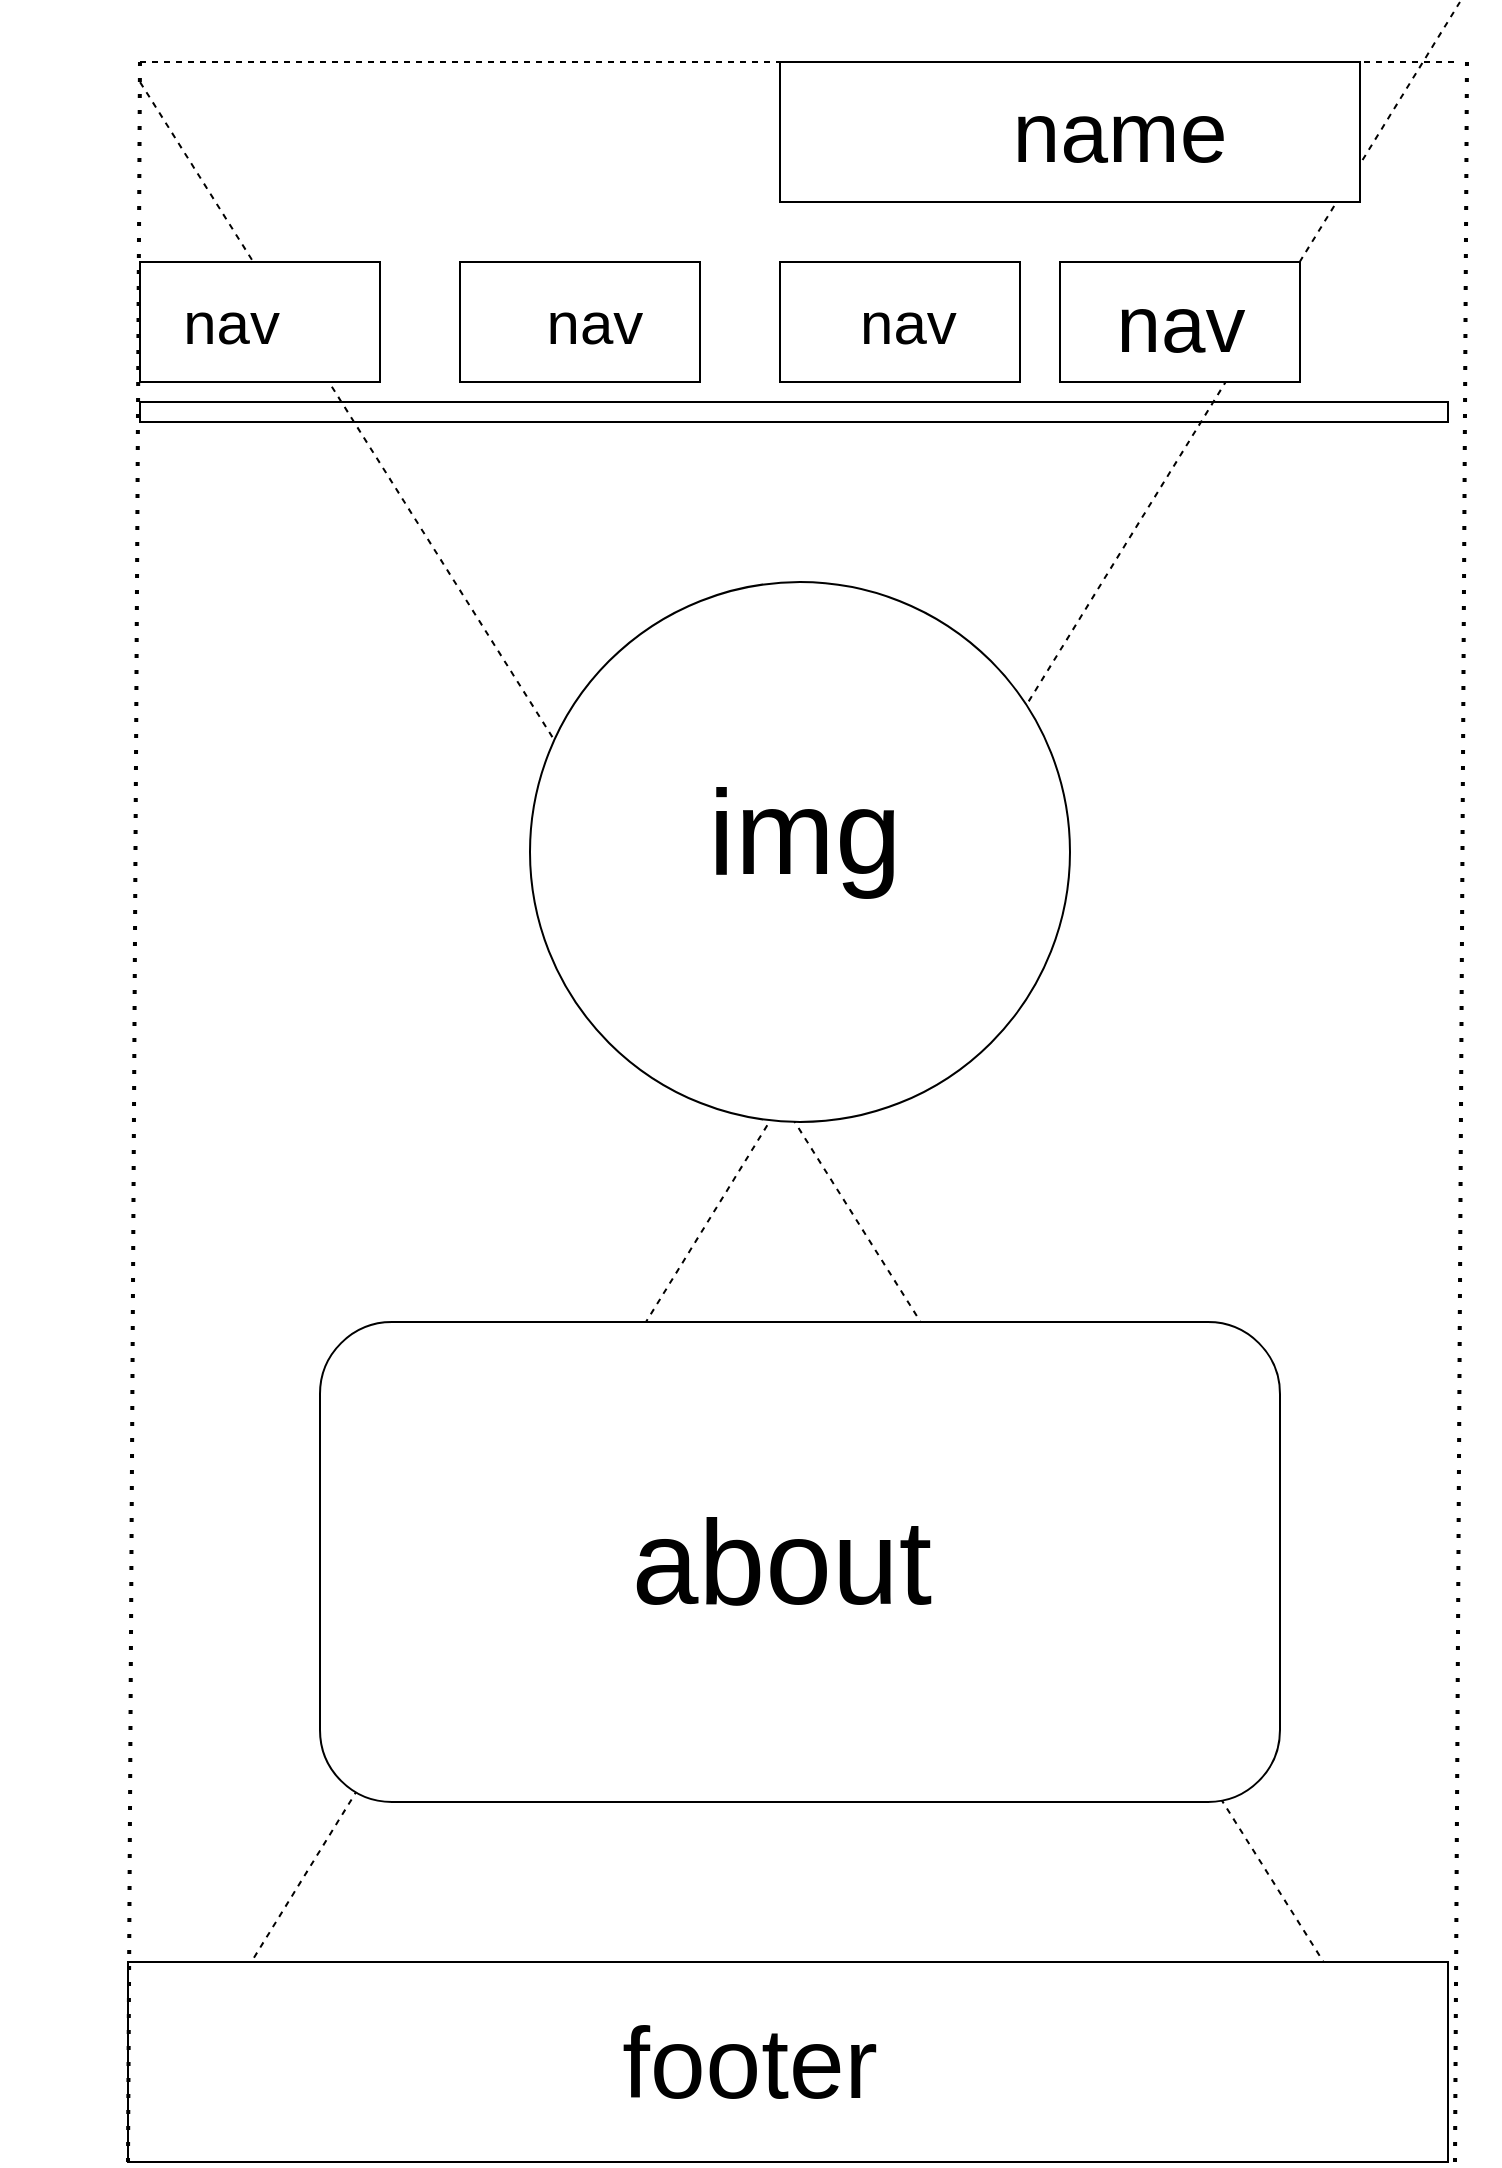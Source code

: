 <mxfile version="13.6.5" type="device"><diagram id="KaYEQry_LbOv4SLQJEKE" name="Page-1"><mxGraphModel dx="2076" dy="1160" grid="1" gridSize="10" guides="1" tooltips="1" connect="1" arrows="1" fold="1" page="1" pageScale="1" pageWidth="827" pageHeight="1169" math="0" shadow="0"><root><mxCell id="0"/><mxCell id="1" parent="0"/><mxCell id="NBiCOY7E4Hh1WoQ2UVL0-1" value="" style="rounded=0;whiteSpace=wrap;html=1;" parent="1" vertex="1"><mxGeometry x="170" y="200" width="654" height="10" as="geometry"/></mxCell><mxCell id="NBiCOY7E4Hh1WoQ2UVL0-3" value="" style="endArrow=none;dashed=1;html=1;exitX=0;exitY=1;exitDx=0;exitDy=0;" parent="1" source="NBiCOY7E4Hh1WoQ2UVL0-12" edge="1"><mxGeometry width="50" height="50" relative="1" as="geometry"><mxPoint y="1170" as="sourcePoint"/><mxPoint x="830" as="targetPoint"/></mxGeometry></mxCell><mxCell id="NBiCOY7E4Hh1WoQ2UVL0-4" value="" style="endArrow=none;dashed=1;html=1;exitX=0.965;exitY=1.105;exitDx=0;exitDy=0;exitPerimeter=0;" parent="1" source="NBiCOY7E4Hh1WoQ2UVL0-13" edge="1"><mxGeometry width="50" height="50" relative="1" as="geometry"><mxPoint x="1623" y="1184.0" as="sourcePoint"/><mxPoint x="170" y="40" as="targetPoint"/></mxGeometry></mxCell><mxCell id="NBiCOY7E4Hh1WoQ2UVL0-5" value="" style="rounded=0;whiteSpace=wrap;html=1;" parent="1" vertex="1"><mxGeometry x="170" y="130" width="120" height="60" as="geometry"/></mxCell><mxCell id="NBiCOY7E4Hh1WoQ2UVL0-6" value="" style="rounded=0;whiteSpace=wrap;html=1;" parent="1" vertex="1"><mxGeometry x="330" y="130" width="120" height="60" as="geometry"/></mxCell><mxCell id="NBiCOY7E4Hh1WoQ2UVL0-7" value="" style="rounded=0;whiteSpace=wrap;html=1;" parent="1" vertex="1"><mxGeometry x="490" y="130" width="120" height="60" as="geometry"/></mxCell><mxCell id="NBiCOY7E4Hh1WoQ2UVL0-8" value="" style="ellipse;whiteSpace=wrap;html=1;aspect=fixed;" parent="1" vertex="1"><mxGeometry x="365" y="290" width="270" height="270" as="geometry"/></mxCell><mxCell id="NBiCOY7E4Hh1WoQ2UVL0-9" value="" style="rounded=0;whiteSpace=wrap;html=1;" parent="1" vertex="1"><mxGeometry x="490" y="30" width="290" height="70" as="geometry"/></mxCell><mxCell id="NBiCOY7E4Hh1WoQ2UVL0-10" value="&lt;span style=&quot;font-size: 43px&quot;&gt;name&lt;/span&gt;" style="text;html=1;strokeColor=none;fillColor=none;align=center;verticalAlign=middle;whiteSpace=wrap;rounded=0;" parent="1" vertex="1"><mxGeometry x="520" width="280" height="130" as="geometry"/></mxCell><mxCell id="NBiCOY7E4Hh1WoQ2UVL0-11" value="&lt;span style=&quot;font-size: 30px&quot;&gt;nav&amp;nbsp; &amp;nbsp; &amp;nbsp; &amp;nbsp; &amp;nbsp; &amp;nbsp; &amp;nbsp; &amp;nbsp; nav&amp;nbsp; &amp;nbsp; &amp;nbsp; &amp;nbsp; &amp;nbsp; &amp;nbsp; &amp;nbsp;nav&lt;/span&gt;" style="text;html=1;strokeColor=none;fillColor=none;align=center;verticalAlign=middle;whiteSpace=wrap;rounded=0;" parent="1" vertex="1"><mxGeometry x="140" y="115" width="490" height="90" as="geometry"/></mxCell><mxCell id="NBiCOY7E4Hh1WoQ2UVL0-12" value="" style="rounded=0;whiteSpace=wrap;html=1;" parent="1" vertex="1"><mxGeometry x="164" y="980" width="660" height="100" as="geometry"/></mxCell><mxCell id="NBiCOY7E4Hh1WoQ2UVL0-13" value="&lt;font style=&quot;font-size: 50px&quot;&gt;footer&lt;br&gt;&lt;/font&gt;" style="text;html=1;strokeColor=none;fillColor=none;align=center;verticalAlign=middle;whiteSpace=wrap;rounded=0;" parent="1" vertex="1"><mxGeometry x="100" y="990" width="750" height="80" as="geometry"/></mxCell><mxCell id="NBiCOY7E4Hh1WoQ2UVL0-14" value="" style="rounded=1;whiteSpace=wrap;html=1;" parent="1" vertex="1"><mxGeometry x="260" y="660" width="480" height="240" as="geometry"/></mxCell><mxCell id="NBiCOY7E4Hh1WoQ2UVL0-15" value="&lt;font style=&quot;font-size: 60px&quot;&gt;img&lt;br&gt;&lt;/font&gt;" style="text;html=1;strokeColor=none;fillColor=none;align=center;verticalAlign=middle;whiteSpace=wrap;rounded=0;" parent="1" vertex="1"><mxGeometry x="365" y="340" width="275" height="150" as="geometry"/></mxCell><mxCell id="NBiCOY7E4Hh1WoQ2UVL0-16" value="&lt;font style=&quot;font-size: 60px&quot;&gt;about&lt;/font&gt;" style="text;html=1;strokeColor=none;fillColor=none;align=center;verticalAlign=middle;whiteSpace=wrap;rounded=0;" parent="1" vertex="1"><mxGeometry x="140" y="620" width="702" height="320" as="geometry"/></mxCell><mxCell id="WCflszzKBWDR3H3WKTQJ-1" value="" style="rounded=0;whiteSpace=wrap;html=1;" parent="1" vertex="1"><mxGeometry x="630" y="130" width="120" height="60" as="geometry"/></mxCell><mxCell id="WCflszzKBWDR3H3WKTQJ-2" value="&lt;font&gt;&lt;font style=&quot;font-size: 40px&quot;&gt;nav&lt;/font&gt;&lt;br&gt;&lt;/font&gt;" style="text;html=1;strokeColor=none;fillColor=none;align=center;verticalAlign=middle;whiteSpace=wrap;rounded=0;" parent="1" vertex="1"><mxGeometry x="552.5" y="85" width="275" height="150" as="geometry"/></mxCell><mxCell id="Hv3nEDNixfS7ouFaGu5p-2" value="" style="endArrow=none;dashed=1;html=1;dashPattern=1 3;strokeWidth=2;exitX=0;exitY=1;exitDx=0;exitDy=0;" edge="1" parent="1" source="NBiCOY7E4Hh1WoQ2UVL0-12"><mxGeometry width="50" height="50" relative="1" as="geometry"><mxPoint x="590" y="600" as="sourcePoint"/><mxPoint x="170" y="30" as="targetPoint"/></mxGeometry></mxCell><mxCell id="Hv3nEDNixfS7ouFaGu5p-3" value="" style="endArrow=none;dashed=1;html=1;dashPattern=1 3;strokeWidth=2;exitX=0;exitY=1;exitDx=0;exitDy=0;" edge="1" parent="1"><mxGeometry width="50" height="50" relative="1" as="geometry"><mxPoint x="827.5" y="1080" as="sourcePoint"/><mxPoint x="833.5" y="30" as="targetPoint"/></mxGeometry></mxCell><mxCell id="Hv3nEDNixfS7ouFaGu5p-4" value="" style="endArrow=none;dashed=1;html=1;" edge="1" parent="1"><mxGeometry width="50" height="50" relative="1" as="geometry"><mxPoint x="170" y="30" as="sourcePoint"/><mxPoint x="830" y="30" as="targetPoint"/></mxGeometry></mxCell></root></mxGraphModel></diagram></mxfile>